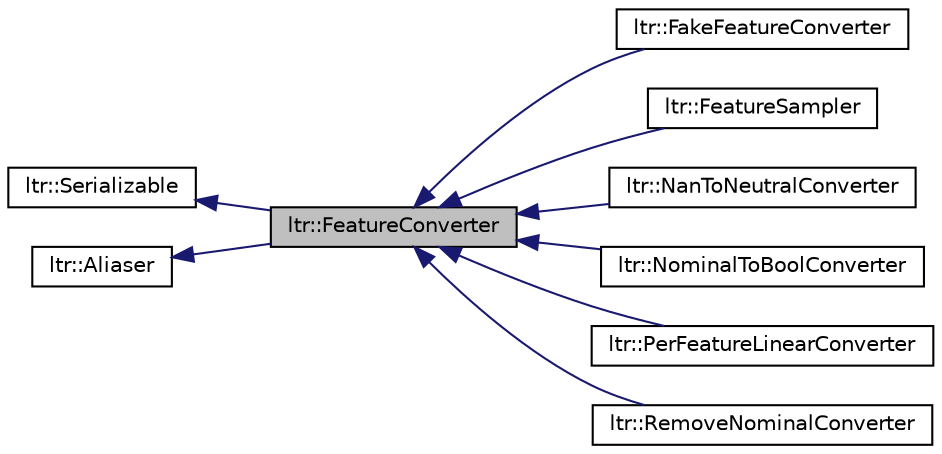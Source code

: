 digraph G
{
  edge [fontname="Helvetica",fontsize="10",labelfontname="Helvetica",labelfontsize="10"];
  node [fontname="Helvetica",fontsize="10",shape=record];
  rankdir="LR";
  Node1 [label="ltr::FeatureConverter",height=0.2,width=0.4,color="black", fillcolor="grey75", style="filled" fontcolor="black"];
  Node2 -> Node1 [dir="back",color="midnightblue",fontsize="10",style="solid",fontname="Helvetica"];
  Node2 [label="ltr::Serializable",height=0.2,width=0.4,color="black", fillcolor="white", style="filled",URL="$classltr_1_1_serializable.html",tooltip="The interface class for objects, that can be serialized. That means that a cpp code for those can be ..."];
  Node3 -> Node1 [dir="back",color="midnightblue",fontsize="10",style="solid",fontname="Helvetica"];
  Node3 [label="ltr::Aliaser",height=0.2,width=0.4,color="black", fillcolor="white", style="filled",URL="$classltr_1_1_aliaser.html",tooltip="Inherit from this class in order to use alias."];
  Node1 -> Node4 [dir="back",color="midnightblue",fontsize="10",style="solid",fontname="Helvetica"];
  Node4 [label="ltr::FakeFeatureConverter",height=0.2,width=0.4,color="black", fillcolor="white", style="filled",URL="$classltr_1_1_fake_feature_converter.html"];
  Node1 -> Node5 [dir="back",color="midnightblue",fontsize="10",style="solid",fontname="Helvetica"];
  Node5 [label="ltr::FeatureSampler",height=0.2,width=0.4,color="black", fillcolor="white", style="filled",URL="$classltr_1_1_feature_sampler.html",tooltip="Samples features with specified indices."];
  Node1 -> Node6 [dir="back",color="midnightblue",fontsize="10",style="solid",fontname="Helvetica"];
  Node6 [label="ltr::NanToNeutralConverter",height=0.2,width=0.4,color="black", fillcolor="white", style="filled",URL="$classltr_1_1_nan_to_neutral_converter.html"];
  Node1 -> Node7 [dir="back",color="midnightblue",fontsize="10",style="solid",fontname="Helvetica"];
  Node7 [label="ltr::NominalToBoolConverter",height=0.2,width=0.4,color="black", fillcolor="white", style="filled",URL="$classltr_1_1_nominal_to_bool_converter.html",tooltip="Converts nominal features to boolean."];
  Node1 -> Node8 [dir="back",color="midnightblue",fontsize="10",style="solid",fontname="Helvetica"];
  Node8 [label="ltr::PerFeatureLinearConverter",height=0.2,width=0.4,color="black", fillcolor="white", style="filled",URL="$classltr_1_1_per_feature_linear_converter.html",tooltip="Perform linear transformation of each feature."];
  Node1 -> Node9 [dir="back",color="midnightblue",fontsize="10",style="solid",fontname="Helvetica"];
  Node9 [label="ltr::RemoveNominalConverter",height=0.2,width=0.4,color="black", fillcolor="white", style="filled",URL="$classltr_1_1_remove_nominal_converter.html",tooltip="Remove all nominal features."];
}
